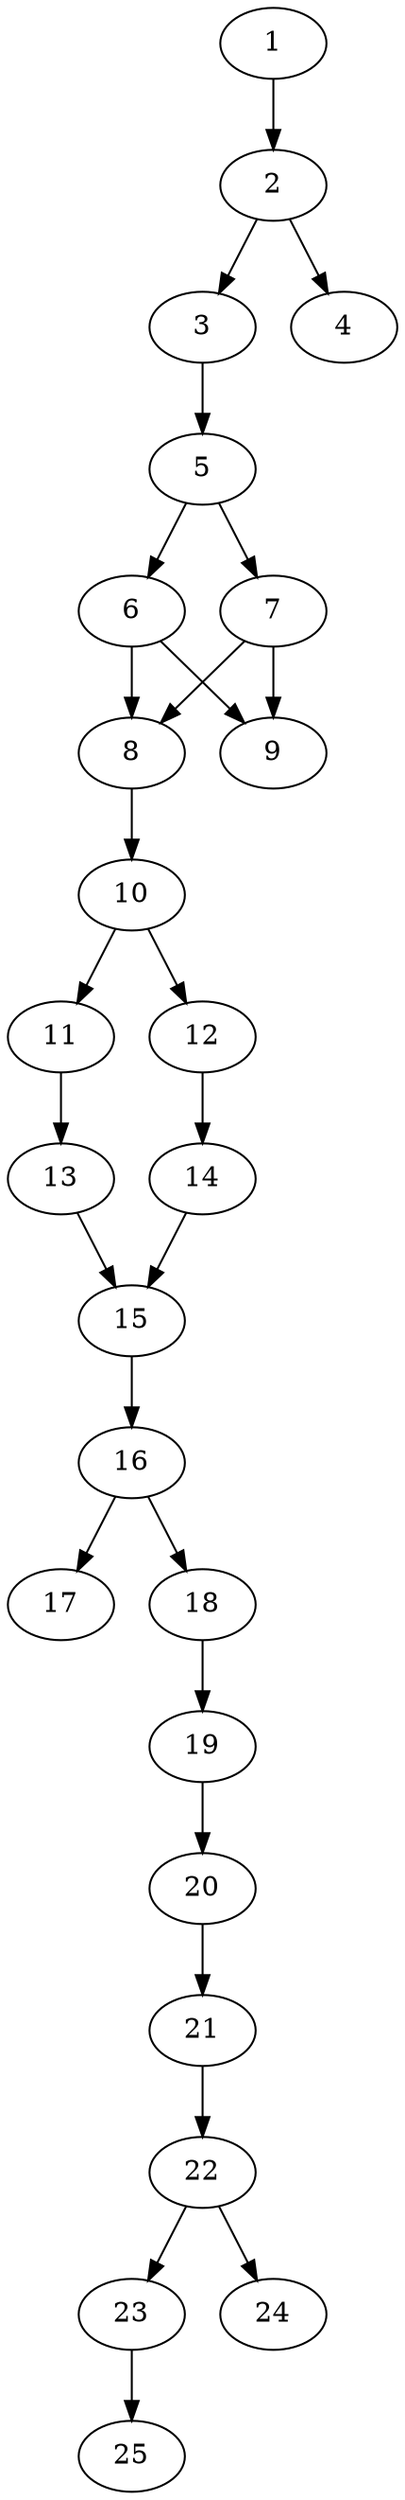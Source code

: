 // DAG automatically generated by daggen at Thu Oct  3 14:00:40 2019
// ./daggen --dot -n 25 --ccr 0.3 --fat 0.3 --regular 0.5 --density 0.7 --mindata 5242880 --maxdata 52428800 
digraph G {
  1 [size="28856320", alpha="0.10", expect_size="8656896"] 
  1 -> 2 [size ="8656896"]
  2 [size="90112000", alpha="0.13", expect_size="27033600"] 
  2 -> 3 [size ="27033600"]
  2 -> 4 [size ="27033600"]
  3 [size="157255680", alpha="0.12", expect_size="47176704"] 
  3 -> 5 [size ="47176704"]
  4 [size="22763520", alpha="0.12", expect_size="6829056"] 
  5 [size="28081493", alpha="0.00", expect_size="8424448"] 
  5 -> 6 [size ="8424448"]
  5 -> 7 [size ="8424448"]
  6 [size="120009387", alpha="0.12", expect_size="36002816"] 
  6 -> 8 [size ="36002816"]
  6 -> 9 [size ="36002816"]
  7 [size="79561387", alpha="0.10", expect_size="23868416"] 
  7 -> 8 [size ="23868416"]
  7 -> 9 [size ="23868416"]
  8 [size="24466773", alpha="0.16", expect_size="7340032"] 
  8 -> 10 [size ="7340032"]
  9 [size="148169387", alpha="0.05", expect_size="44450816"] 
  10 [size="62453760", alpha="0.01", expect_size="18736128"] 
  10 -> 11 [size ="18736128"]
  10 -> 12 [size ="18736128"]
  11 [size="29440000", alpha="0.11", expect_size="8832000"] 
  11 -> 13 [size ="8832000"]
  12 [size="108206080", alpha="0.01", expect_size="32461824"] 
  12 -> 14 [size ="32461824"]
  13 [size="53623467", alpha="0.07", expect_size="16087040"] 
  13 -> 15 [size ="16087040"]
  14 [size="151381333", alpha="0.07", expect_size="45414400"] 
  14 -> 15 [size ="45414400"]
  15 [size="87070720", alpha="0.10", expect_size="26121216"] 
  15 -> 16 [size ="26121216"]
  16 [size="90944853", alpha="0.03", expect_size="27283456"] 
  16 -> 17 [size ="27283456"]
  16 -> 18 [size ="27283456"]
  17 [size="28928000", alpha="0.18", expect_size="8678400"] 
  18 [size="108093440", alpha="0.02", expect_size="32428032"] 
  18 -> 19 [size ="32428032"]
  19 [size="75950080", alpha="0.14", expect_size="22785024"] 
  19 -> 20 [size ="22785024"]
  20 [size="116500480", alpha="0.15", expect_size="34950144"] 
  20 -> 21 [size ="34950144"]
  21 [size="122385067", alpha="0.18", expect_size="36715520"] 
  21 -> 22 [size ="36715520"]
  22 [size="52695040", alpha="0.10", expect_size="15808512"] 
  22 -> 23 [size ="15808512"]
  22 -> 24 [size ="15808512"]
  23 [size="58313387", alpha="0.20", expect_size="17494016"] 
  23 -> 25 [size ="17494016"]
  24 [size="114589013", alpha="0.10", expect_size="34376704"] 
  25 [size="166929067", alpha="0.02", expect_size="50078720"] 
}
